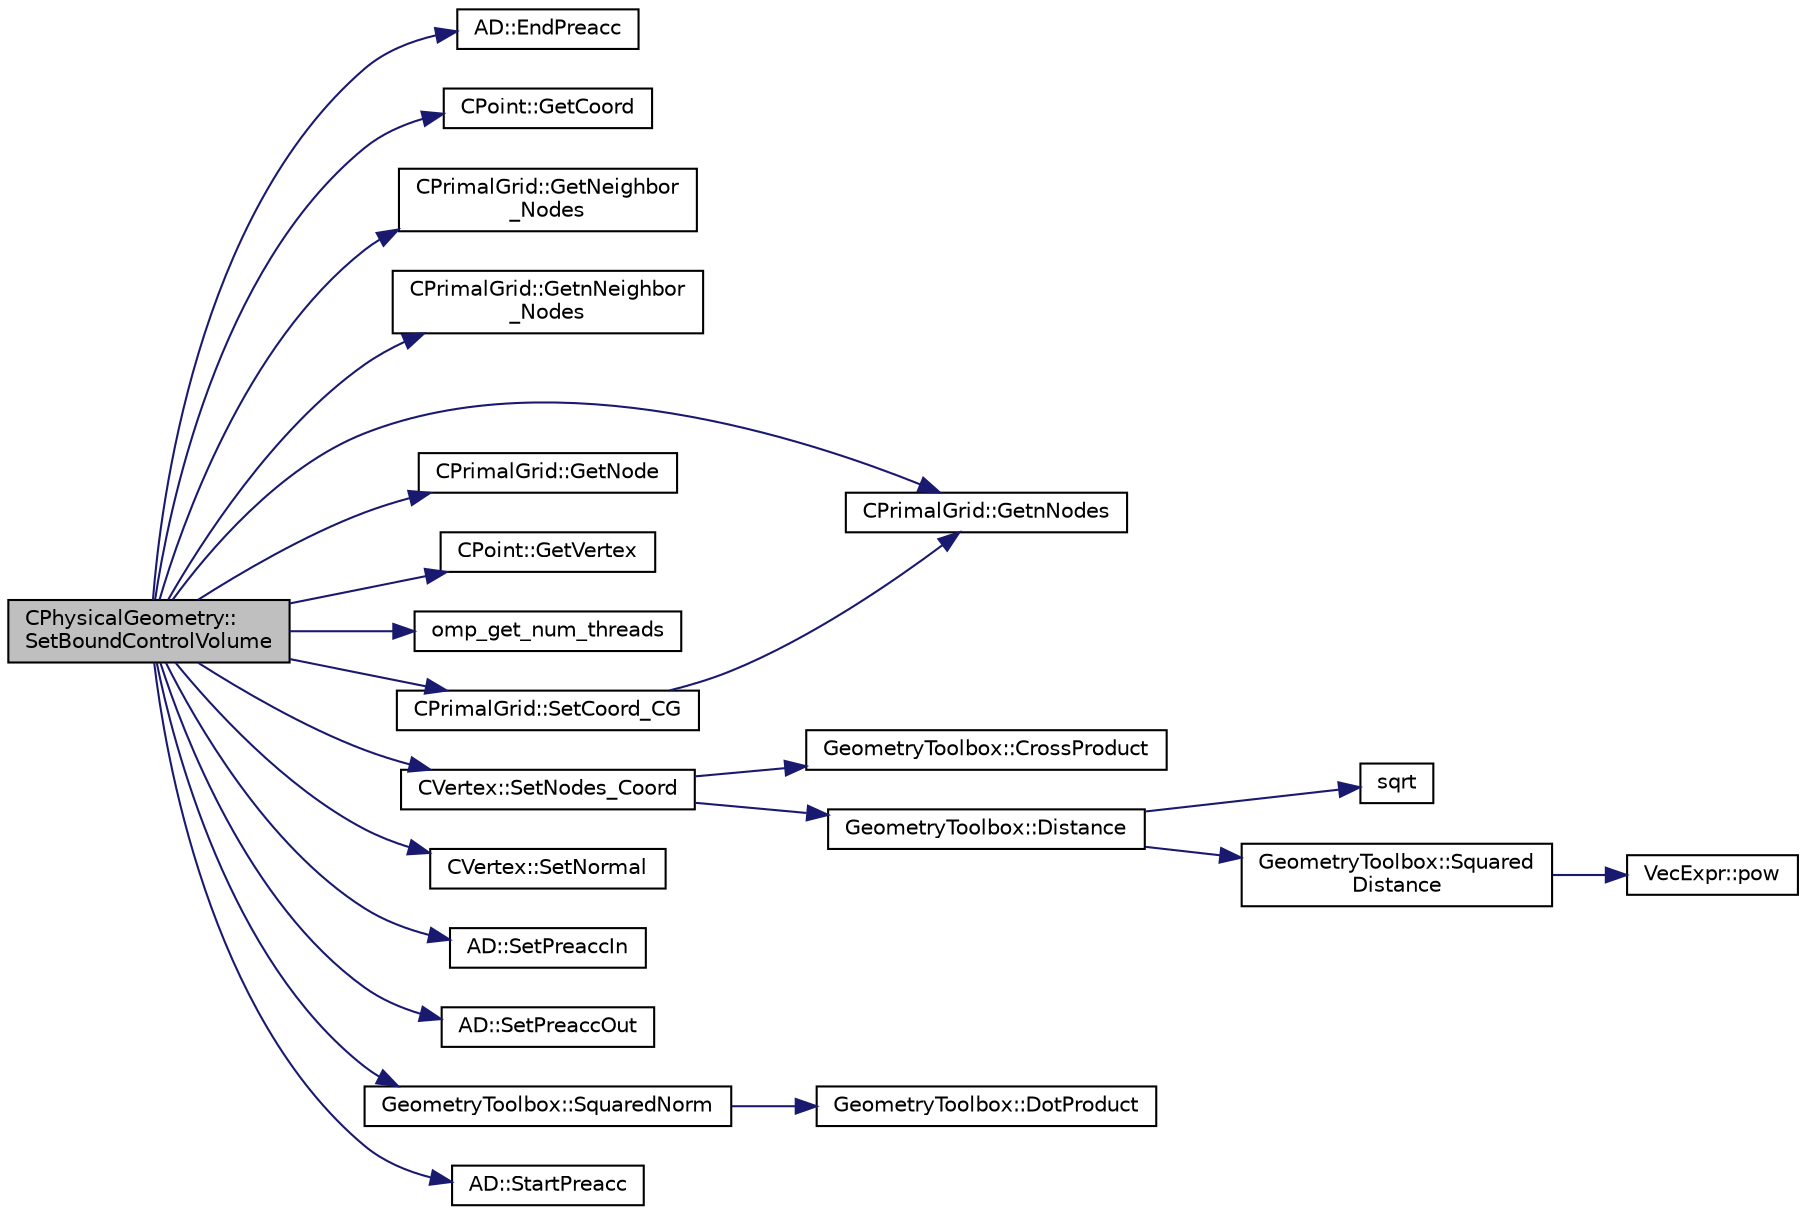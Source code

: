 digraph "CPhysicalGeometry::SetBoundControlVolume"
{
 // LATEX_PDF_SIZE
  edge [fontname="Helvetica",fontsize="10",labelfontname="Helvetica",labelfontsize="10"];
  node [fontname="Helvetica",fontsize="10",shape=record];
  rankdir="LR";
  Node1 [label="CPhysicalGeometry::\lSetBoundControlVolume",height=0.2,width=0.4,color="black", fillcolor="grey75", style="filled", fontcolor="black",tooltip="Set boundary vertex structure of the control volume."];
  Node1 -> Node2 [color="midnightblue",fontsize="10",style="solid",fontname="Helvetica"];
  Node2 [label="AD::EndPreacc",height=0.2,width=0.4,color="black", fillcolor="white", style="filled",URL="$namespaceAD.html#a309d057a92faa60a3a760254678ec9ea",tooltip="Ends a preaccumulation section and computes the local Jacobi matrix of a code section using the varia..."];
  Node1 -> Node3 [color="midnightblue",fontsize="10",style="solid",fontname="Helvetica"];
  Node3 [label="CPoint::GetCoord",height=0.2,width=0.4,color="black", fillcolor="white", style="filled",URL="$classCPoint.html#ab16c29dd03911529cd73bf467c313179",tooltip="Get the coordinates dor the control volume."];
  Node1 -> Node4 [color="midnightblue",fontsize="10",style="solid",fontname="Helvetica"];
  Node4 [label="CPrimalGrid::GetNeighbor\l_Nodes",height=0.2,width=0.4,color="black", fillcolor="white", style="filled",URL="$classCPrimalGrid.html#a8169bea1f0cdad0fd8653e7991643271",tooltip="Get neighbor nodes of a node."];
  Node1 -> Node5 [color="midnightblue",fontsize="10",style="solid",fontname="Helvetica"];
  Node5 [label="CPrimalGrid::GetnNeighbor\l_Nodes",height=0.2,width=0.4,color="black", fillcolor="white", style="filled",URL="$classCPrimalGrid.html#a33708dce00e9b574e06bea3b93fb2343",tooltip="Get number of neighbor nodes of a node."];
  Node1 -> Node6 [color="midnightblue",fontsize="10",style="solid",fontname="Helvetica"];
  Node6 [label="CPrimalGrid::GetnNodes",height=0.2,width=0.4,color="black", fillcolor="white", style="filled",URL="$classCPrimalGrid.html#ad07e4929bb7093fd08f1314a57739cce",tooltip="Get number of nodes of the element."];
  Node1 -> Node7 [color="midnightblue",fontsize="10",style="solid",fontname="Helvetica"];
  Node7 [label="CPrimalGrid::GetNode",height=0.2,width=0.4,color="black", fillcolor="white", style="filled",URL="$classCPrimalGrid.html#a6353b89f5a8a3948cd475da6152bf077",tooltip="Get the nodes shared by the primal grid element."];
  Node1 -> Node8 [color="midnightblue",fontsize="10",style="solid",fontname="Helvetica"];
  Node8 [label="CPoint::GetVertex",height=0.2,width=0.4,color="black", fillcolor="white", style="filled",URL="$classCPoint.html#aa23a2b42b38e6d611038eeafdb7051d0",tooltip="Get the vertex that compose the control volume for a marker."];
  Node1 -> Node9 [color="midnightblue",fontsize="10",style="solid",fontname="Helvetica"];
  Node9 [label="omp_get_num_threads",height=0.2,width=0.4,color="black", fillcolor="white", style="filled",URL="$omp__structure_8hpp.html#a15e588e219ac407d67b02755aab67506",tooltip="Number of threads in current team."];
  Node1 -> Node10 [color="midnightblue",fontsize="10",style="solid",fontname="Helvetica"];
  Node10 [label="CPrimalGrid::SetCoord_CG",height=0.2,width=0.4,color="black", fillcolor="white", style="filled",URL="$classCPrimalGrid.html#ac262f2b8d1298d3ccf67ac97d0f45c01",tooltip="Set the center of gravity of an element (including edges)."];
  Node10 -> Node6 [color="midnightblue",fontsize="10",style="solid",fontname="Helvetica"];
  Node1 -> Node11 [color="midnightblue",fontsize="10",style="solid",fontname="Helvetica"];
  Node11 [label="CVertex::SetNodes_Coord",height=0.2,width=0.4,color="black", fillcolor="white", style="filled",URL="$classCVertex.html#ad2bd909674b864a30e2b090b814b0372",tooltip="Set the face that correspond to a vertex."];
  Node11 -> Node12 [color="midnightblue",fontsize="10",style="solid",fontname="Helvetica"];
  Node12 [label="GeometryToolbox::CrossProduct",height=0.2,width=0.4,color="black", fillcolor="white", style="filled",URL="$group__GeometryToolbox.html#ga26f2f767e60f046c51299f6236f84ffe",tooltip="c = a x b"];
  Node11 -> Node13 [color="midnightblue",fontsize="10",style="solid",fontname="Helvetica"];
  Node13 [label="GeometryToolbox::Distance",height=0.2,width=0.4,color="black", fillcolor="white", style="filled",URL="$group__GeometryToolbox.html#ga600fb4ee993ae4c3b985082d51994881",tooltip=" "];
  Node13 -> Node14 [color="midnightblue",fontsize="10",style="solid",fontname="Helvetica"];
  Node14 [label="sqrt",height=0.2,width=0.4,color="black", fillcolor="white", style="filled",URL="$group__SIMD.html#ga54a1925ab40fb4249ea255072520de35",tooltip=" "];
  Node13 -> Node15 [color="midnightblue",fontsize="10",style="solid",fontname="Helvetica"];
  Node15 [label="GeometryToolbox::Squared\lDistance",height=0.2,width=0.4,color="black", fillcolor="white", style="filled",URL="$group__GeometryToolbox.html#ga3db86410486389a5cda59b3d0ab17f66",tooltip=" "];
  Node15 -> Node16 [color="midnightblue",fontsize="10",style="solid",fontname="Helvetica"];
  Node16 [label="VecExpr::pow",height=0.2,width=0.4,color="black", fillcolor="white", style="filled",URL="$group__VecExpr.html#ga7fb255e1f2a1773d3cc6ff7bee1aadd2",tooltip=" "];
  Node1 -> Node17 [color="midnightblue",fontsize="10",style="solid",fontname="Helvetica"];
  Node17 [label="CVertex::SetNormal",height=0.2,width=0.4,color="black", fillcolor="white", style="filled",URL="$classCVertex.html#a039f21725b5b114067a50f743e7b0c89",tooltip="Set the normal vector."];
  Node1 -> Node18 [color="midnightblue",fontsize="10",style="solid",fontname="Helvetica"];
  Node18 [label="AD::SetPreaccIn",height=0.2,width=0.4,color="black", fillcolor="white", style="filled",URL="$namespaceAD.html#aa163589c94af6ddfdbcf901ecc76ac77",tooltip="Sets the scalar inputs of a preaccumulation section."];
  Node1 -> Node19 [color="midnightblue",fontsize="10",style="solid",fontname="Helvetica"];
  Node19 [label="AD::SetPreaccOut",height=0.2,width=0.4,color="black", fillcolor="white", style="filled",URL="$namespaceAD.html#a96f26aa5f6909173e990e03b864fec33",tooltip="Sets the scalar outputs of a preaccumulation section."];
  Node1 -> Node20 [color="midnightblue",fontsize="10",style="solid",fontname="Helvetica"];
  Node20 [label="GeometryToolbox::SquaredNorm",height=0.2,width=0.4,color="black", fillcolor="white", style="filled",URL="$group__GeometryToolbox.html#ga98c9b9314cc6352c9bba49b8cfb4b056",tooltip=" "];
  Node20 -> Node21 [color="midnightblue",fontsize="10",style="solid",fontname="Helvetica"];
  Node21 [label="GeometryToolbox::DotProduct",height=0.2,width=0.4,color="black", fillcolor="white", style="filled",URL="$group__GeometryToolbox.html#ga7ec3e1e20fab73dbf0159fe38492cc89",tooltip=" "];
  Node1 -> Node22 [color="midnightblue",fontsize="10",style="solid",fontname="Helvetica"];
  Node22 [label="AD::StartPreacc",height=0.2,width=0.4,color="black", fillcolor="white", style="filled",URL="$namespaceAD.html#a2a1e9c4b109fd751e84132c9495de3ff",tooltip="Starts a new preaccumulation section and sets the input variables."];
}
